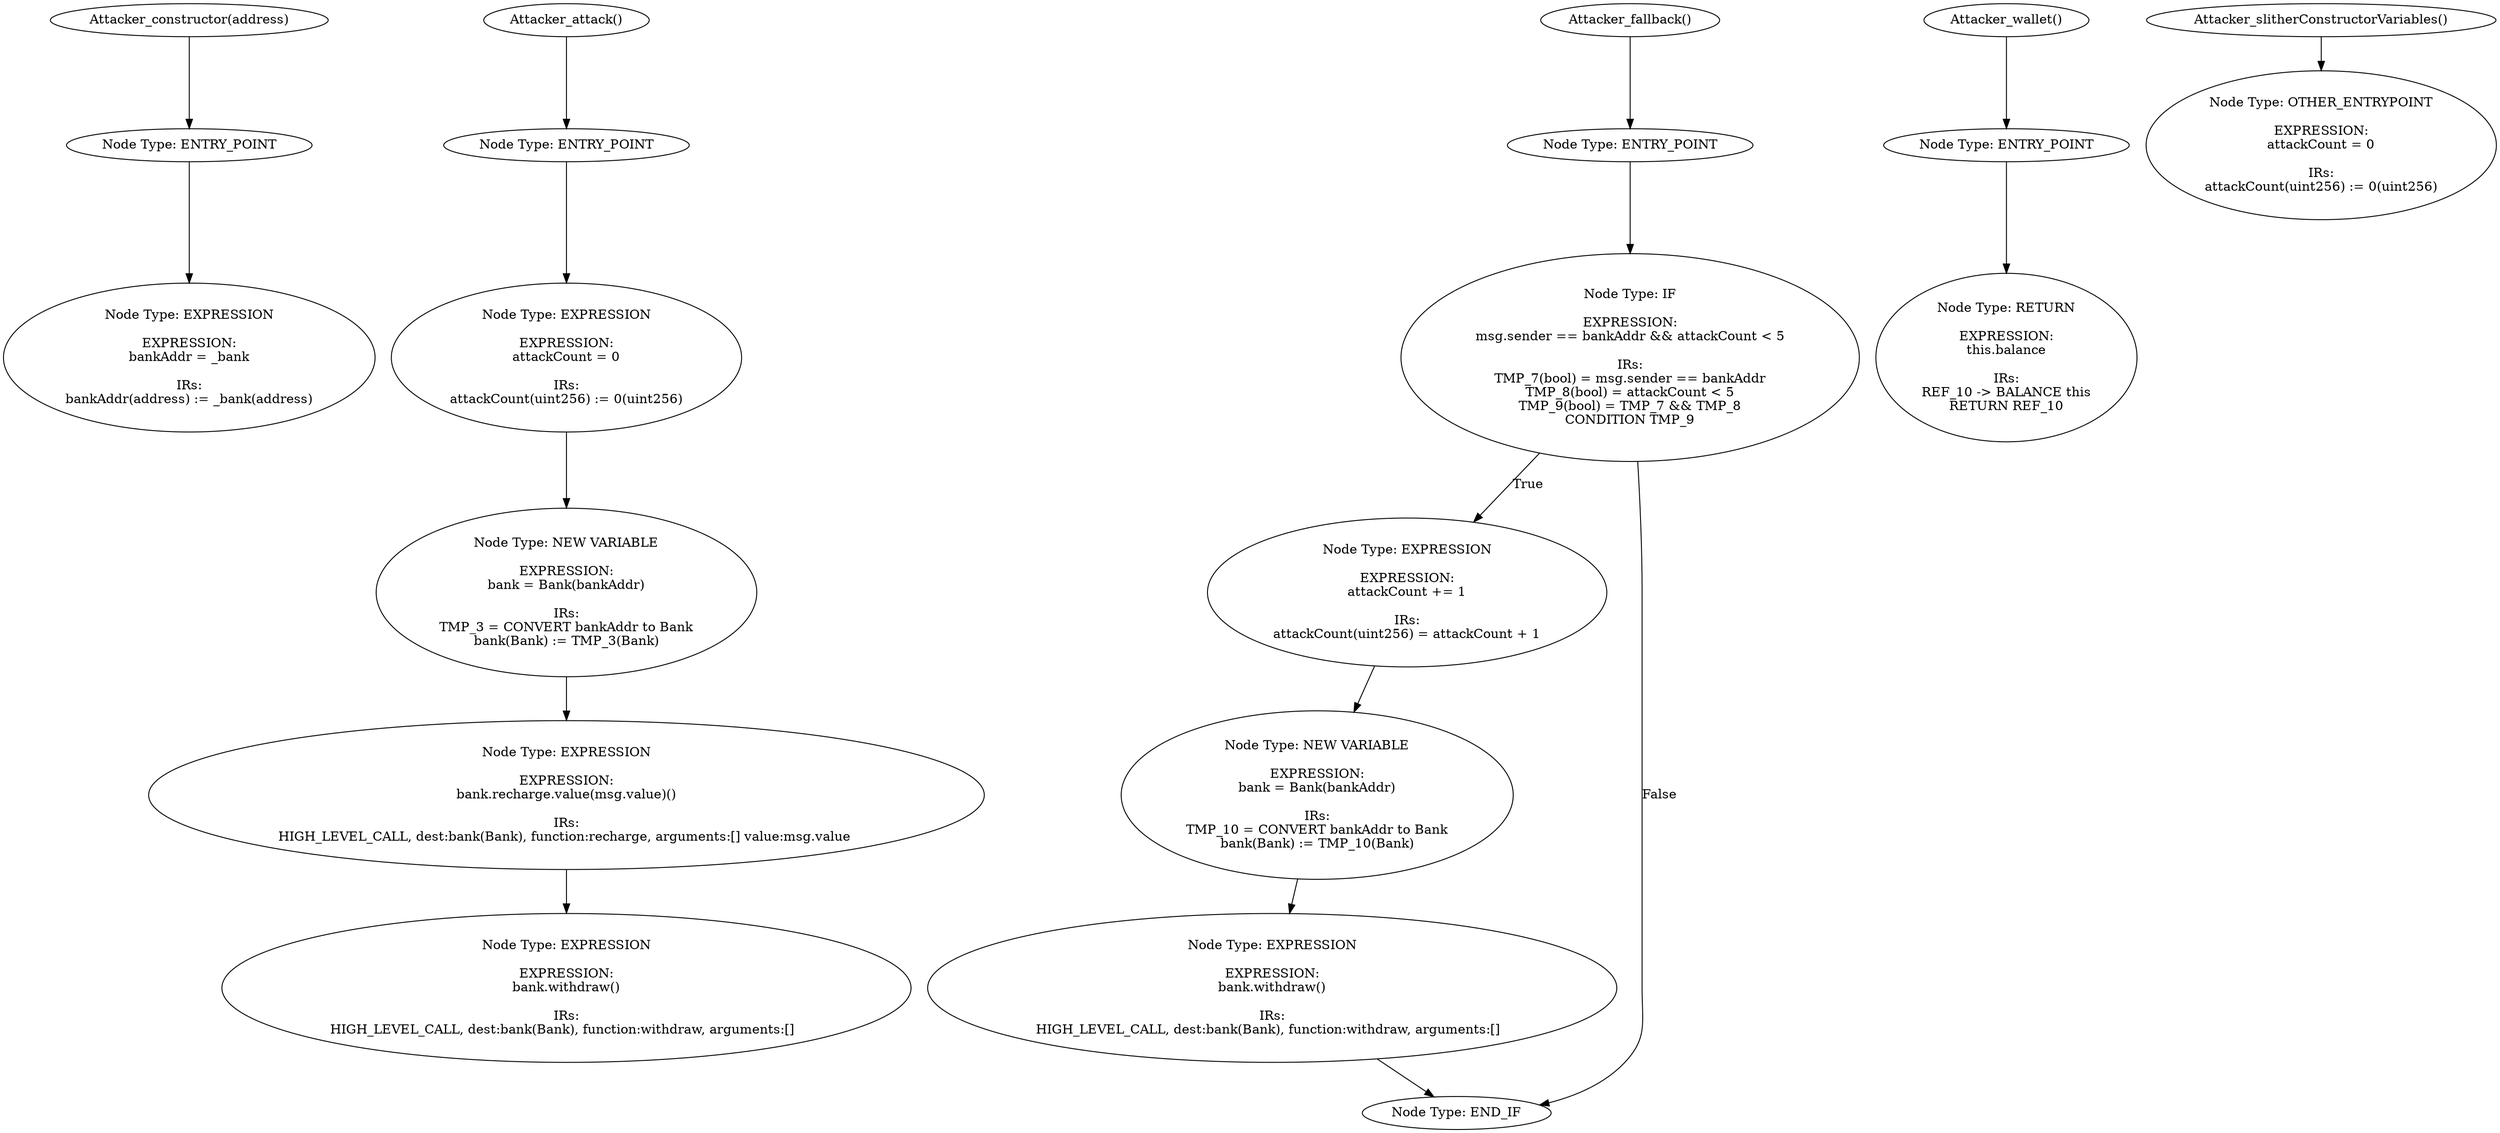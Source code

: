 digraph "" {
	node [label="\N"];
	Attacker_constructor_0	[contract_name=Attacker,
		function_fullname="constructor(address)",
		label="Node Type: ENTRY_POINT
",
		node_expression=None,
		node_irs=None,
		node_type=ENTRY_POINT];
	Attacker_constructor_1	[contract_name=Attacker,
		function_fullname="constructor(address)",
		label="Node Type: EXPRESSION

EXPRESSION:
bankAddr = _bank

IRs:
bankAddr(address) := _bank(address)",
		node_expression="bankAddr = _bank",
		node_irs="bankAddr(address) := _bank(address)",
		node_type=EXPRESSION];
	Attacker_constructor_0 -> Attacker_constructor_1	[key=0,
		edge_type=normal];
	"Attacker_constructor_function.name"	[contract_name=Attacker,
		function_fullname="constructor(address)",
		label="Attacker_constructor(address)",
		node_expression=None,
		node_irs=None,
		node_type=FUNCTION_NAME];
	"Attacker_constructor_function.name" -> Attacker_constructor_0	[key=0,
		edge_type=normal];
	Attacker_attack_0	[contract_name=Attacker,
		function_fullname="attack()",
		label="Node Type: ENTRY_POINT
",
		node_expression=None,
		node_irs=None,
		node_type=ENTRY_POINT];
	Attacker_attack_1	[contract_name=Attacker,
		function_fullname="attack()",
		label="Node Type: EXPRESSION

EXPRESSION:
attackCount = 0

IRs:
attackCount(uint256) := 0(uint256)",
		node_expression="attackCount = 0",
		node_irs="attackCount(uint256) := 0(uint256)",
		node_type=EXPRESSION];
	Attacker_attack_0 -> Attacker_attack_1	[key=0,
		edge_type=normal];
	Attacker_attack_2	[contract_name=Attacker,
		function_fullname="attack()",
		label="Node Type: NEW VARIABLE

EXPRESSION:
bank = Bank(bankAddr)

IRs:
TMP_3 = CONVERT bankAddr to Bank
bank(Bank) := TMP_3(Bank)",
		node_expression="bank = Bank(bankAddr)",
		node_irs="TMP_3 = CONVERT bankAddr to Bank
bank(Bank) := TMP_3(Bank)",
		node_type="NEW VARIABLE"];
	Attacker_attack_1 -> Attacker_attack_2	[key=0,
		edge_type=normal];
	Attacker_attack_3	[contract_name=Attacker,
		function_fullname="attack()",
		label="Node Type: EXPRESSION

EXPRESSION:
bank.recharge.value(msg.value)()

IRs:
HIGH_LEVEL_CALL, dest:bank(Bank), function:recharge, arguments:[] \
value:msg.value ",
		node_expression="bank.recharge.value(msg.value)()",
		node_irs="HIGH_LEVEL_CALL, dest:bank(Bank), function:recharge, arguments:[] value:msg.value ",
		node_type=EXPRESSION];
	Attacker_attack_2 -> Attacker_attack_3	[key=0,
		edge_type=normal];
	Attacker_attack_4	[contract_name=Attacker,
		function_fullname="attack()",
		label="Node Type: EXPRESSION

EXPRESSION:
bank.withdraw()

IRs:
HIGH_LEVEL_CALL, dest:bank(Bank), function:withdraw, arguments:[]  ",
		node_expression="bank.withdraw()",
		node_irs="HIGH_LEVEL_CALL, dest:bank(Bank), function:withdraw, arguments:[]  ",
		node_type=EXPRESSION];
	Attacker_attack_3 -> Attacker_attack_4	[key=0,
		edge_type=normal];
	"Attacker_attack_function.name"	[contract_name=Attacker,
		function_fullname="attack()",
		label="Attacker_attack()",
		node_expression=None,
		node_irs=None,
		node_type=FUNCTION_NAME];
	"Attacker_attack_function.name" -> Attacker_attack_0	[key=0,
		edge_type=normal];
	Attacker_fallback_0	[contract_name=Attacker,
		function_fullname="fallback()",
		label="Node Type: ENTRY_POINT
",
		node_expression=None,
		node_irs=None,
		node_type=ENTRY_POINT];
	Attacker_fallback_1	[contract_name=Attacker,
		function_fullname="fallback()",
		label="Node Type: IF

EXPRESSION:
msg.sender == bankAddr && attackCount < 5

IRs:
TMP_7(bool) = msg.sender == bankAddr
TMP_8(bool) = attackCount < \
5
TMP_9(bool) = TMP_7 && TMP_8
CONDITION TMP_9",
		node_expression="msg.sender == bankAddr && attackCount < 5",
		node_irs="TMP_7(bool) = msg.sender == bankAddr
TMP_8(bool) = attackCount < 5
TMP_9(bool) = TMP_7 && TMP_8
CONDITION TMP_9",
		node_type=IF];
	Attacker_fallback_0 -> Attacker_fallback_1	[key=0,
		edge_type=normal];
	Attacker_fallback_2	[contract_name=Attacker,
		function_fullname="fallback()",
		label="Node Type: EXPRESSION

EXPRESSION:
attackCount += 1

IRs:
attackCount(uint256) = attackCount + 1",
		node_expression="attackCount += 1",
		node_irs="attackCount(uint256) = attackCount + 1",
		node_type=EXPRESSION];
	Attacker_fallback_1 -> Attacker_fallback_2	[key=0,
		edge_type=if_true,
		label=True];
	Attacker_fallback_5	[contract_name=Attacker,
		function_fullname="fallback()",
		label="Node Type: END_IF
",
		node_expression=None,
		node_irs=None,
		node_type=END_IF];
	Attacker_fallback_1 -> Attacker_fallback_5	[key=0,
		edge_type=if_false,
		label=False];
	Attacker_fallback_3	[contract_name=Attacker,
		function_fullname="fallback()",
		label="Node Type: NEW VARIABLE

EXPRESSION:
bank = Bank(bankAddr)

IRs:
TMP_10 = CONVERT bankAddr to Bank
bank(Bank) := TMP_10(Bank)",
		node_expression="bank = Bank(bankAddr)",
		node_irs="TMP_10 = CONVERT bankAddr to Bank
bank(Bank) := TMP_10(Bank)",
		node_type="NEW VARIABLE"];
	Attacker_fallback_2 -> Attacker_fallback_3	[key=0,
		edge_type=normal];
	Attacker_fallback_4	[contract_name=Attacker,
		function_fullname="fallback()",
		label="Node Type: EXPRESSION

EXPRESSION:
bank.withdraw()

IRs:
HIGH_LEVEL_CALL, dest:bank(Bank), function:withdraw, arguments:[]  ",
		node_expression="bank.withdraw()",
		node_irs="HIGH_LEVEL_CALL, dest:bank(Bank), function:withdraw, arguments:[]  ",
		node_type=EXPRESSION];
	Attacker_fallback_3 -> Attacker_fallback_4	[key=0,
		edge_type=normal];
	Attacker_fallback_4 -> Attacker_fallback_5	[key=0,
		edge_type=normal];
	"Attacker_fallback_function.name"	[contract_name=Attacker,
		function_fullname="fallback()",
		label="Attacker_fallback()",
		node_expression=None,
		node_irs=None,
		node_type=FUNCTION_NAME];
	"Attacker_fallback_function.name" -> Attacker_fallback_0	[key=0,
		edge_type=normal];
	Attacker_wallet_0	[contract_name=Attacker,
		function_fullname="wallet()",
		label="Node Type: ENTRY_POINT
",
		node_expression=None,
		node_irs=None,
		node_type=ENTRY_POINT];
	Attacker_wallet_1	[contract_name=Attacker,
		function_fullname="wallet()",
		label="Node Type: RETURN

EXPRESSION:
this.balance

IRs:
REF_10 -> BALANCE this
RETURN REF_10",
		node_expression="this.balance",
		node_irs="REF_10 -> BALANCE this
RETURN REF_10",
		node_type=RETURN];
	Attacker_wallet_0 -> Attacker_wallet_1	[key=0,
		edge_type=normal];
	"Attacker_wallet_function.name"	[contract_name=Attacker,
		function_fullname="wallet()",
		label="Attacker_wallet()",
		node_expression=None,
		node_irs=None,
		node_type=FUNCTION_NAME];
	"Attacker_wallet_function.name" -> Attacker_wallet_0	[key=0,
		edge_type=normal];
	Attacker_slitherConstructorVariables_0	[contract_name=Attacker,
		function_fullname="slitherConstructorVariables()",
		label="Node Type: OTHER_ENTRYPOINT

EXPRESSION:
attackCount = 0

IRs:
attackCount(uint256) := 0(uint256)",
		node_expression="attackCount = 0",
		node_irs="attackCount(uint256) := 0(uint256)",
		node_type=OTHER_ENTRYPOINT];
	"Attacker_slitherConstructorVariables_function.name"	[contract_name=Attacker,
		function_fullname="slitherConstructorVariables()",
		label="Attacker_slitherConstructorVariables()",
		node_expression=None,
		node_irs=None,
		node_type=FUNCTION_NAME];
	"Attacker_slitherConstructorVariables_function.name" -> Attacker_slitherConstructorVariables_0	[key=0,
		edge_type=normal];
}
